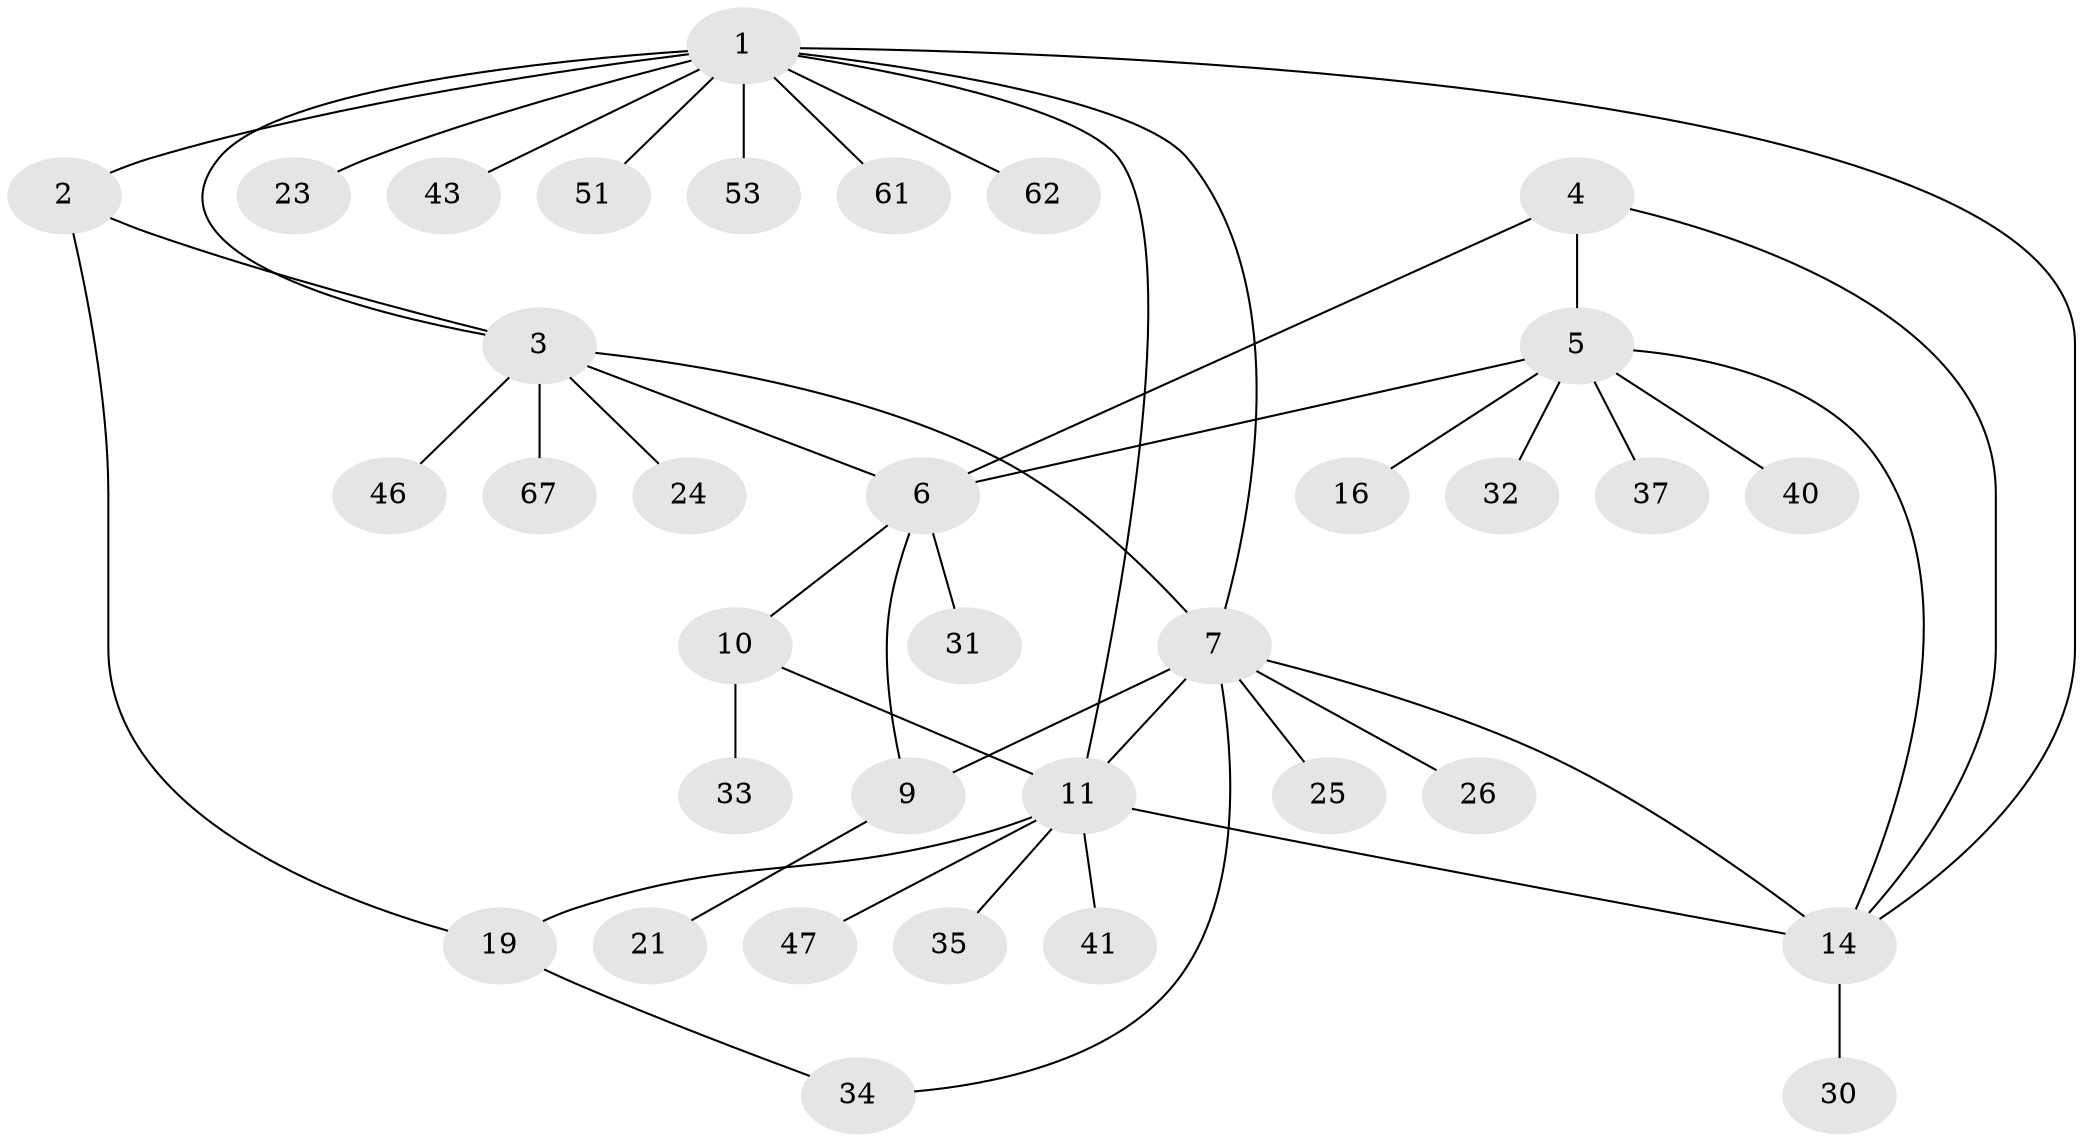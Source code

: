 // original degree distribution, {11: 0.014285714285714285, 3: 0.08571428571428572, 8: 0.014285714285714285, 7: 0.014285714285714285, 6: 0.1, 5: 0.014285714285714285, 10: 0.014285714285714285, 1: 0.5571428571428572, 2: 0.15714285714285714, 4: 0.02857142857142857}
// Generated by graph-tools (version 1.1) at 2025/15/03/09/25 04:15:51]
// undirected, 35 vertices, 46 edges
graph export_dot {
graph [start="1"]
  node [color=gray90,style=filled];
  1;
  2;
  3 [super="+28"];
  4 [super="+45"];
  5;
  6;
  7 [super="+36+8+13+18"];
  9 [super="+50"];
  10 [super="+49+29"];
  11 [super="+12"];
  14 [super="+17+57+60"];
  16;
  19 [super="+42"];
  21;
  23;
  24;
  25 [super="+70"];
  26 [super="+65+52+27"];
  30;
  31;
  32;
  33;
  34;
  35;
  37 [super="+69+44"];
  40;
  41;
  43;
  46;
  47;
  51;
  53 [super="+66"];
  61;
  62;
  67;
  1 -- 2;
  1 -- 3;
  1 -- 11;
  1 -- 14;
  1 -- 23;
  1 -- 43;
  1 -- 51;
  1 -- 53;
  1 -- 61;
  1 -- 62;
  1 -- 7;
  2 -- 3;
  2 -- 19;
  3 -- 6;
  3 -- 24;
  3 -- 46;
  3 -- 67;
  3 -- 7;
  4 -- 5;
  4 -- 6;
  4 -- 14;
  5 -- 6;
  5 -- 14;
  5 -- 16;
  5 -- 32;
  5 -- 37;
  5 -- 40;
  6 -- 9;
  6 -- 10;
  6 -- 31;
  7 -- 9 [weight=2];
  7 -- 25;
  7 -- 26;
  7 -- 34;
  7 -- 11 [weight=2];
  7 -- 14 [weight=2];
  9 -- 21;
  10 -- 11 [weight=2];
  10 -- 33;
  11 -- 19;
  11 -- 47;
  11 -- 35;
  11 -- 41;
  11 -- 14;
  14 -- 30;
  19 -- 34;
}
